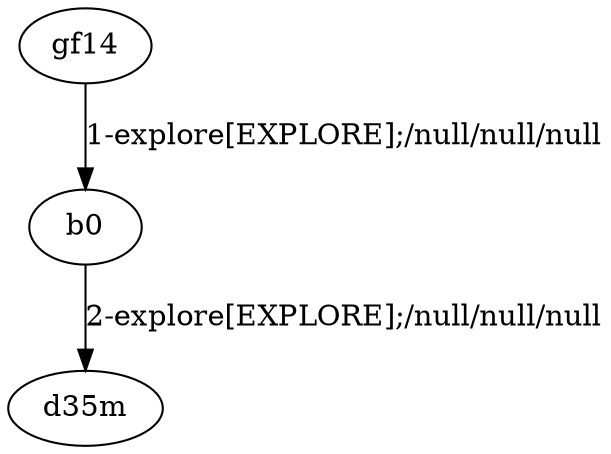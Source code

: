 # Total number of goals covered by this test: 1
# b0 --> d35m

digraph g {
"gf14" -> "b0" [label = "1-explore[EXPLORE];/null/null/null"];
"b0" -> "d35m" [label = "2-explore[EXPLORE];/null/null/null"];
}